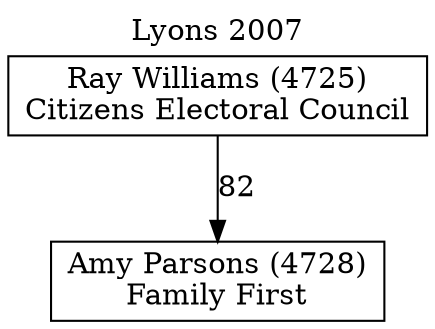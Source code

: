 // House preference flow
digraph "Amy Parsons (4728)_Lyons_2007" {
	graph [label="Lyons 2007" labelloc=t mclimit=10]
	node [shape=box]
	"Amy Parsons (4728)" [label="Amy Parsons (4728)
Family First"]
	"Ray Williams (4725)" [label="Ray Williams (4725)
Citizens Electoral Council"]
	"Ray Williams (4725)" -> "Amy Parsons (4728)" [label=82]
}
